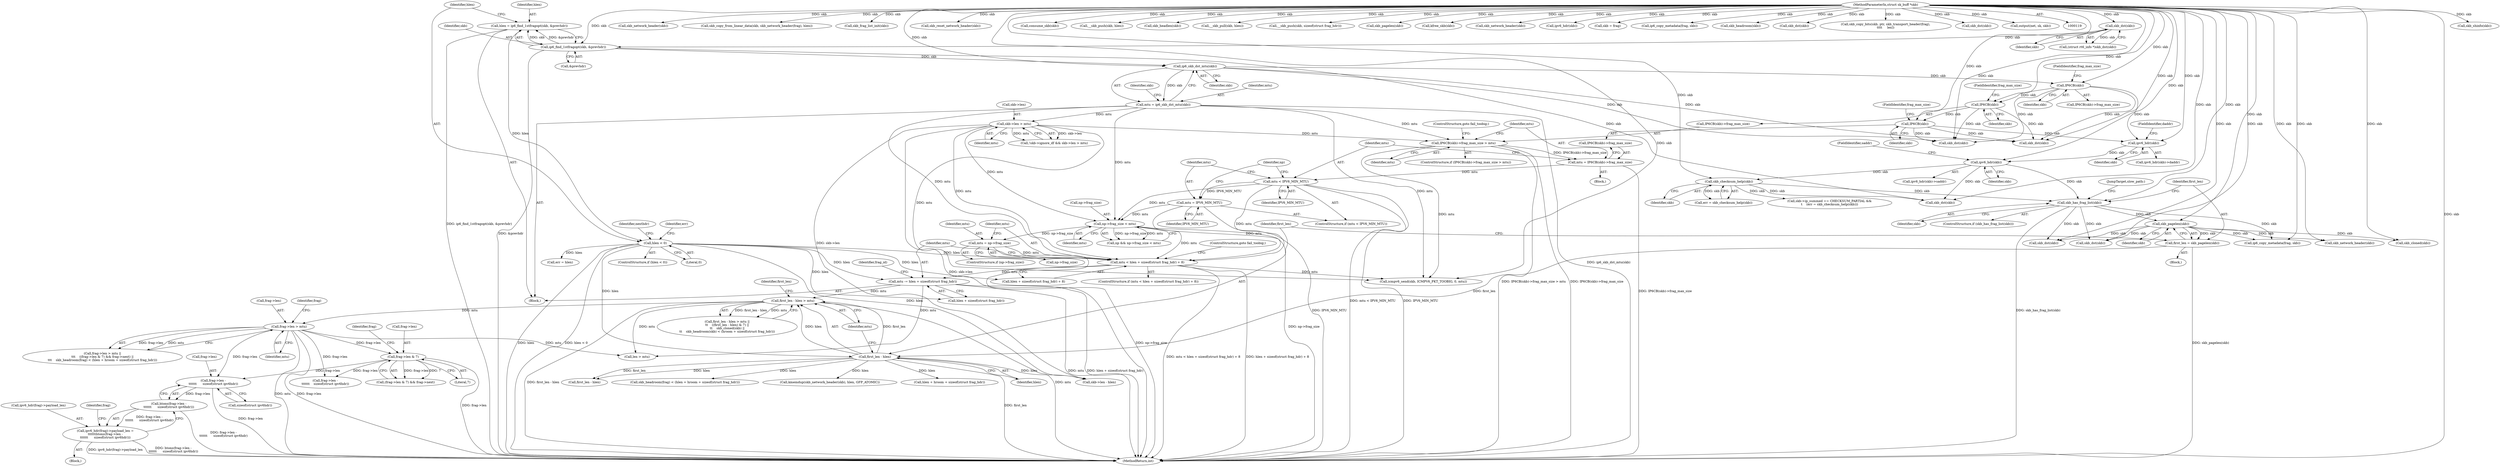 digraph "0_linux_2423496af35d94a87156b063ea5cedffc10a70a1_0@API" {
"1000587" [label="(Call,frag->len -\n\t\t\t\t\t\t      sizeof(struct ipv6hdr))"];
"1000346" [label="(Call,frag->len & 7)"];
"1000339" [label="(Call,frag->len > mtu)"];
"1000314" [label="(Call,first_len - hlen > mtu)"];
"1000315" [label="(Call,first_len - hlen)"];
"1000307" [label="(Call,first_len = skb_pagelen(skb))"];
"1000309" [label="(Call,skb_pagelen(skb))"];
"1000303" [label="(Call,skb_has_frag_list(skb))"];
"1000291" [label="(Call,skb_checksum_help(skb))"];
"1000279" [label="(Call,ipv6_hdr(skb))"];
"1000274" [label="(Call,ipv6_hdr(skb))"];
"1000224" [label="(Call,IP6CB(skb))"];
"1000216" [label="(Call,IP6CB(skb))"];
"1000209" [label="(Call,IP6CB(skb))"];
"1000192" [label="(Call,ip6_skb_dst_mtu(skb))"];
"1000173" [label="(Call,ip6_find_1stfragopt(skb, &prevhdr))"];
"1000131" [label="(Call,skb_dst(skb))"];
"1000122" [label="(MethodParameterIn,struct sk_buff *skb)"];
"1000178" [label="(Call,hlen < 0)"];
"1000171" [label="(Call,hlen = ip6_find_1stfragopt(skb, &prevhdr))"];
"1000262" [label="(Call,mtu -= hlen + sizeof(struct frag_hdr))"];
"1000253" [label="(Call,mtu < hlen + sizeof(struct frag_hdr) + 8)"];
"1000247" [label="(Call,mtu = np->frag_size)"];
"1000237" [label="(Call,np->frag_size < mtu)"];
"1000228" [label="(Call,mtu < IPV6_MIN_MTU)"];
"1000221" [label="(Call,mtu = IP6CB(skb)->frag_max_size)"];
"1000214" [label="(Call,IP6CB(skb)->frag_max_size > mtu)"];
"1000190" [label="(Call,mtu = ip6_skb_dst_mtu(skb))"];
"1000201" [label="(Call,skb->len > mtu)"];
"1000231" [label="(Call,mtu = IPV6_MIN_MTU)"];
"1000586" [label="(Call,htons(frag->len -\n\t\t\t\t\t\t      sizeof(struct ipv6hdr)))"];
"1000581" [label="(Call,ipv6_hdr(frag)->payload_len =\n\t\t\t\t\t\thtons(frag->len -\n\t\t\t\t\t\t      sizeof(struct ipv6hdr)))"];
"1000227" [label="(ControlStructure,if (mtu < IPV6_MIN_MTU))"];
"1000307" [label="(Call,first_len = skb_pagelen(skb))"];
"1000171" [label="(Call,hlen = ip6_find_1stfragopt(skb, &prevhdr))"];
"1000588" [label="(Call,frag->len)"];
"1000193" [label="(Identifier,skb)"];
"1000202" [label="(Call,skb->len)"];
"1000129" [label="(Call,(struct rt6_info *)skb_dst(skb))"];
"1000689" [label="(JumpTarget,slow_path:)"];
"1000233" [label="(Identifier,IPV6_MIN_MTU)"];
"1000302" [label="(ControlStructure,if (skb_has_frag_list(skb)))"];
"1000254" [label="(Identifier,mtu)"];
"1000269" [label="(Identifier,frag_id)"];
"1000243" [label="(ControlStructure,if (np->frag_size))"];
"1000210" [label="(Identifier,skb)"];
"1000932" [label="(Call,icmpv6_send(skb, ICMPV6_PKT_TOOBIG, 0, mtu))"];
"1000223" [label="(Call,IP6CB(skb)->frag_max_size)"];
"1000218" [label="(FieldIdentifier,frag_max_size)"];
"1000212" [label="(Block,)"];
"1000431" [label="(Call,skb_shinfo(skb))"];
"1000262" [label="(Call,mtu -= hlen + sizeof(struct frag_hdr))"];
"1000255" [label="(Call,hlen + sizeof(struct frag_hdr) + 8)"];
"1000820" [label="(Call,skb_network_header(skb))"];
"1000221" [label="(Call,mtu = IP6CB(skb)->frag_max_size)"];
"1000187" [label="(Identifier,nexthdr)"];
"1000338" [label="(Call,frag->len > mtu ||\n\t\t\t    ((frag->len & 7) && frag->next) ||\n\t\t\t    skb_headroom(frag) < (hlen + hroom + sizeof(struct frag_hdr)))"];
"1000183" [label="(Identifier,err)"];
"1000352" [label="(Identifier,frag)"];
"1000807" [label="(Call,skb_copy_from_linear_data(skb, skb_network_header(frag), hlen))"];
"1000354" [label="(Call,skb_headroom(frag) < (hlen + hroom + sizeof(struct frag_hdr)))"];
"1000326" [label="(Call,skb_cloned(skb))"];
"1000346" [label="(Call,frag->len & 7)"];
"1000225" [label="(Identifier,skb)"];
"1000434" [label="(Call,skb_frag_list_init(skb))"];
"1000314" [label="(Call,first_len - hlen > mtu)"];
"1000321" [label="(Call,first_len - hlen)"];
"1000172" [label="(Identifier,hlen)"];
"1000348" [label="(Identifier,frag)"];
"1000215" [label="(Call,IP6CB(skb)->frag_max_size)"];
"1000409" [label="(Call,skb_network_header(skb))"];
"1000281" [label="(FieldIdentifier,saddr)"];
"1000217" [label="(Identifier,skb)"];
"1000274" [label="(Call,ipv6_hdr(skb))"];
"1000174" [label="(Identifier,skb)"];
"1000248" [label="(Identifier,mtu)"];
"1000124" [label="(Block,)"];
"1000318" [label="(Identifier,mtu)"];
"1000261" [label="(ControlStructure,goto fail_toobig;)"];
"1000214" [label="(Call,IP6CB(skb)->frag_max_size > mtu)"];
"1000273" [label="(Call,ipv6_hdr(skb)->daddr)"];
"1000903" [label="(Call,skb_dst(skb))"];
"1000450" [label="(Call,skb_reset_network_header(skb))"];
"1000213" [label="(ControlStructure,if (IP6CB(skb)->frag_max_size > mtu))"];
"1000122" [label="(MethodParameterIn,struct sk_buff *skb)"];
"1000224" [label="(Call,IP6CB(skb))"];
"1000241" [label="(Identifier,mtu)"];
"1000408" [label="(Call,kmemdup(skb_network_header(skb), hlen, GFP_ATOMIC))"];
"1000175" [label="(Call,&prevhdr)"];
"1000178" [label="(Call,hlen < 0)"];
"1000929" [label="(Call,skb_dst(skb))"];
"1000304" [label="(Identifier,skb)"];
"1000762" [label="(Call,ip6_copy_metadata(frag, skb))"];
"1000292" [label="(Identifier,skb)"];
"1000754" [label="(Call,skb_dst(skb))"];
"1000275" [label="(Identifier,skb)"];
"1000228" [label="(Call,mtu < IPV6_MIN_MTU)"];
"1000581" [label="(Call,ipv6_hdr(frag)->payload_len =\n\t\t\t\t\t\thtons(frag->len -\n\t\t\t\t\t\t      sizeof(struct ipv6hdr)))"];
"1000173" [label="(Call,ip6_find_1stfragopt(skb, &prevhdr))"];
"1000719" [label="(Call,len > mtu)"];
"1000222" [label="(Identifier,mtu)"];
"1000945" [label="(Call,skb_dst(skb))"];
"1000357" [label="(Call,hlen + hroom + sizeof(struct frag_hdr))"];
"1000322" [label="(Identifier,first_len)"];
"1000315" [label="(Call,first_len - hlen)"];
"1000236" [label="(Identifier,np)"];
"1000280" [label="(Identifier,skb)"];
"1000235" [label="(Call,np && np->frag_size < mtu)"];
"1000196" [label="(Call,!skb->ignore_df && skb->len > mtu)"];
"1000514" [label="(Block,)"];
"1000906" [label="(Call,consume_skb(skb))"];
"1000309" [label="(Call,skb_pagelen(skb))"];
"1000587" [label="(Call,frag->len -\n\t\t\t\t\t\t      sizeof(struct ipv6hdr))"];
"1000447" [label="(Call,__skb_push(skb, hlen))"];
"1000347" [label="(Call,frag->len)"];
"1000488" [label="(Call,skb_headlen(skb))"];
"1000594" [label="(Identifier,frag)"];
"1000436" [label="(Call,__skb_pull(skb, hlen))"];
"1000316" [label="(Identifier,first_len)"];
"1000283" [label="(Call,skb->ip_summed == CHECKSUM_PARTIAL &&\n\t    (err = skb_checksum_help(skb)))"];
"1000252" [label="(ControlStructure,if (mtu < hlen + sizeof(struct frag_hdr) + 8))"];
"1000305" [label="(Block,)"];
"1000289" [label="(Call,err = skb_checksum_help(skb))"];
"1000339" [label="(Call,frag->len > mtu)"];
"1000952" [label="(MethodReturn,int)"];
"1000303" [label="(Call,skb_has_frag_list(skb))"];
"1000219" [label="(Identifier,mtu)"];
"1000443" [label="(Call,__skb_push(skb, sizeof(struct frag_hdr)))"];
"1000229" [label="(Identifier,mtu)"];
"1000340" [label="(Call,frag->len)"];
"1000192" [label="(Call,ip6_skb_dst_mtu(skb))"];
"1000177" [label="(ControlStructure,if (hlen < 0))"];
"1000231" [label="(Call,mtu = IPV6_MIN_MTU)"];
"1000480" [label="(Call,skb_pagelen(skb))"];
"1000182" [label="(Call,err = hlen)"];
"1000948" [label="(Call,kfree_skb(skb))"];
"1000343" [label="(Identifier,mtu)"];
"1000131" [label="(Call,skb_dst(skb))"];
"1000453" [label="(Call,skb_network_header(skb))"];
"1000497" [label="(Call,ipv6_hdr(skb))"];
"1000132" [label="(Identifier,skb)"];
"1000619" [label="(Call,skb = frag)"];
"1000249" [label="(Call,np->frag_size)"];
"1000586" [label="(Call,htons(frag->len -\n\t\t\t\t\t\t      sizeof(struct ipv6hdr)))"];
"1000278" [label="(Call,ipv6_hdr(skb)->saddr)"];
"1000582" [label="(Call,ipv6_hdr(frag)->payload_len)"];
"1000179" [label="(Identifier,hlen)"];
"1000279" [label="(Call,ipv6_hdr(skb))"];
"1000593" [label="(Call,ip6_copy_metadata(frag, skb))"];
"1000226" [label="(FieldIdentifier,frag_max_size)"];
"1000209" [label="(Call,IP6CB(skb))"];
"1000237" [label="(Call,np->frag_size < mtu)"];
"1000205" [label="(Identifier,mtu)"];
"1000238" [label="(Call,np->frag_size)"];
"1000308" [label="(Identifier,first_len)"];
"1000591" [label="(Call,sizeof(struct ipv6hdr))"];
"1000211" [label="(FieldIdentifier,frag_max_size)"];
"1000201" [label="(Call,skb->len > mtu)"];
"1000253" [label="(Call,mtu < hlen + sizeof(struct frag_hdr) + 8)"];
"1000291" [label="(Call,skb_checksum_help(skb))"];
"1000317" [label="(Identifier,hlen)"];
"1000208" [label="(Call,IP6CB(skb)->frag_max_size)"];
"1000329" [label="(Call,skb_headroom(skb))"];
"1000180" [label="(Literal,0)"];
"1000276" [label="(FieldIdentifier,daddr)"];
"1000232" [label="(Identifier,mtu)"];
"1000897" [label="(Call,skb_dst(skb))"];
"1000873" [label="(Call,frag->len -\n\t\t\t\t\t\t    sizeof(struct ipv6hdr))"];
"1000216" [label="(Call,IP6CB(skb))"];
"1000264" [label="(Call,hlen + sizeof(struct frag_hdr))"];
"1000313" [label="(Call,first_len - hlen > mtu ||\n\t\t    ((first_len - hlen) & 7) ||\n\t\t    skb_cloned(skb) ||\n\t\t    skb_headroom(skb) < (hroom + sizeof(struct frag_hdr)))"];
"1000917" [label="(Call,skb_dst(skb))"];
"1000190" [label="(Call,mtu = ip6_skb_dst_mtu(skb))"];
"1000310" [label="(Identifier,skb)"];
"1000191" [label="(Identifier,mtu)"];
"1000350" [label="(Literal,7)"];
"1000247" [label="(Call,mtu = np->frag_size)"];
"1000345" [label="(Call,(frag->len & 7) && frag->next)"];
"1000692" [label="(Call,skb->len - hlen)"];
"1000263" [label="(Identifier,mtu)"];
"1000220" [label="(ControlStructure,goto fail_toobig;)"];
"1000199" [label="(Identifier,skb)"];
"1000842" [label="(Call,skb_copy_bits(skb, ptr, skb_transport_header(frag),\n\t\t\t\t     len))"];
"1000230" [label="(Identifier,IPV6_MIN_MTU)"];
"1000420" [label="(Call,skb_dst(skb))"];
"1000598" [label="(Call,output(net, sk, skb))"];
"1000587" -> "1000586"  [label="AST: "];
"1000587" -> "1000591"  [label="CFG: "];
"1000588" -> "1000587"  [label="AST: "];
"1000591" -> "1000587"  [label="AST: "];
"1000586" -> "1000587"  [label="CFG: "];
"1000587" -> "1000952"  [label="DDG: frag->len"];
"1000587" -> "1000586"  [label="DDG: frag->len"];
"1000346" -> "1000587"  [label="DDG: frag->len"];
"1000339" -> "1000587"  [label="DDG: frag->len"];
"1000346" -> "1000345"  [label="AST: "];
"1000346" -> "1000350"  [label="CFG: "];
"1000347" -> "1000346"  [label="AST: "];
"1000350" -> "1000346"  [label="AST: "];
"1000352" -> "1000346"  [label="CFG: "];
"1000345" -> "1000346"  [label="CFG: "];
"1000346" -> "1000952"  [label="DDG: frag->len"];
"1000346" -> "1000345"  [label="DDG: frag->len"];
"1000346" -> "1000345"  [label="DDG: 7"];
"1000339" -> "1000346"  [label="DDG: frag->len"];
"1000346" -> "1000873"  [label="DDG: frag->len"];
"1000339" -> "1000338"  [label="AST: "];
"1000339" -> "1000343"  [label="CFG: "];
"1000340" -> "1000339"  [label="AST: "];
"1000343" -> "1000339"  [label="AST: "];
"1000348" -> "1000339"  [label="CFG: "];
"1000338" -> "1000339"  [label="CFG: "];
"1000339" -> "1000952"  [label="DDG: mtu"];
"1000339" -> "1000952"  [label="DDG: frag->len"];
"1000339" -> "1000338"  [label="DDG: frag->len"];
"1000339" -> "1000338"  [label="DDG: mtu"];
"1000314" -> "1000339"  [label="DDG: mtu"];
"1000339" -> "1000719"  [label="DDG: mtu"];
"1000339" -> "1000873"  [label="DDG: frag->len"];
"1000314" -> "1000313"  [label="AST: "];
"1000314" -> "1000318"  [label="CFG: "];
"1000315" -> "1000314"  [label="AST: "];
"1000318" -> "1000314"  [label="AST: "];
"1000322" -> "1000314"  [label="CFG: "];
"1000313" -> "1000314"  [label="CFG: "];
"1000314" -> "1000952"  [label="DDG: first_len - hlen"];
"1000314" -> "1000952"  [label="DDG: mtu"];
"1000314" -> "1000313"  [label="DDG: first_len - hlen"];
"1000314" -> "1000313"  [label="DDG: mtu"];
"1000315" -> "1000314"  [label="DDG: first_len"];
"1000315" -> "1000314"  [label="DDG: hlen"];
"1000262" -> "1000314"  [label="DDG: mtu"];
"1000314" -> "1000719"  [label="DDG: mtu"];
"1000315" -> "1000317"  [label="CFG: "];
"1000316" -> "1000315"  [label="AST: "];
"1000317" -> "1000315"  [label="AST: "];
"1000318" -> "1000315"  [label="CFG: "];
"1000315" -> "1000952"  [label="DDG: first_len"];
"1000307" -> "1000315"  [label="DDG: first_len"];
"1000178" -> "1000315"  [label="DDG: hlen"];
"1000315" -> "1000321"  [label="DDG: first_len"];
"1000315" -> "1000321"  [label="DDG: hlen"];
"1000315" -> "1000354"  [label="DDG: hlen"];
"1000315" -> "1000357"  [label="DDG: hlen"];
"1000315" -> "1000408"  [label="DDG: hlen"];
"1000315" -> "1000692"  [label="DDG: hlen"];
"1000307" -> "1000305"  [label="AST: "];
"1000307" -> "1000309"  [label="CFG: "];
"1000308" -> "1000307"  [label="AST: "];
"1000309" -> "1000307"  [label="AST: "];
"1000316" -> "1000307"  [label="CFG: "];
"1000307" -> "1000952"  [label="DDG: skb_pagelen(skb)"];
"1000309" -> "1000307"  [label="DDG: skb"];
"1000309" -> "1000310"  [label="CFG: "];
"1000310" -> "1000309"  [label="AST: "];
"1000303" -> "1000309"  [label="DDG: skb"];
"1000122" -> "1000309"  [label="DDG: skb"];
"1000309" -> "1000326"  [label="DDG: skb"];
"1000309" -> "1000409"  [label="DDG: skb"];
"1000309" -> "1000754"  [label="DDG: skb"];
"1000309" -> "1000762"  [label="DDG: skb"];
"1000309" -> "1000903"  [label="DDG: skb"];
"1000303" -> "1000302"  [label="AST: "];
"1000303" -> "1000304"  [label="CFG: "];
"1000304" -> "1000303"  [label="AST: "];
"1000308" -> "1000303"  [label="CFG: "];
"1000689" -> "1000303"  [label="CFG: "];
"1000303" -> "1000952"  [label="DDG: skb_has_frag_list(skb)"];
"1000291" -> "1000303"  [label="DDG: skb"];
"1000279" -> "1000303"  [label="DDG: skb"];
"1000122" -> "1000303"  [label="DDG: skb"];
"1000303" -> "1000754"  [label="DDG: skb"];
"1000303" -> "1000762"  [label="DDG: skb"];
"1000303" -> "1000903"  [label="DDG: skb"];
"1000291" -> "1000289"  [label="AST: "];
"1000291" -> "1000292"  [label="CFG: "];
"1000292" -> "1000291"  [label="AST: "];
"1000289" -> "1000291"  [label="CFG: "];
"1000291" -> "1000283"  [label="DDG: skb"];
"1000291" -> "1000289"  [label="DDG: skb"];
"1000279" -> "1000291"  [label="DDG: skb"];
"1000122" -> "1000291"  [label="DDG: skb"];
"1000291" -> "1000945"  [label="DDG: skb"];
"1000279" -> "1000278"  [label="AST: "];
"1000279" -> "1000280"  [label="CFG: "];
"1000280" -> "1000279"  [label="AST: "];
"1000281" -> "1000279"  [label="CFG: "];
"1000274" -> "1000279"  [label="DDG: skb"];
"1000122" -> "1000279"  [label="DDG: skb"];
"1000279" -> "1000945"  [label="DDG: skb"];
"1000274" -> "1000273"  [label="AST: "];
"1000274" -> "1000275"  [label="CFG: "];
"1000275" -> "1000274"  [label="AST: "];
"1000276" -> "1000274"  [label="CFG: "];
"1000224" -> "1000274"  [label="DDG: skb"];
"1000209" -> "1000274"  [label="DDG: skb"];
"1000122" -> "1000274"  [label="DDG: skb"];
"1000224" -> "1000223"  [label="AST: "];
"1000224" -> "1000225"  [label="CFG: "];
"1000225" -> "1000224"  [label="AST: "];
"1000226" -> "1000224"  [label="CFG: "];
"1000216" -> "1000224"  [label="DDG: skb"];
"1000122" -> "1000224"  [label="DDG: skb"];
"1000224" -> "1000917"  [label="DDG: skb"];
"1000224" -> "1000929"  [label="DDG: skb"];
"1000216" -> "1000215"  [label="AST: "];
"1000216" -> "1000217"  [label="CFG: "];
"1000217" -> "1000216"  [label="AST: "];
"1000218" -> "1000216"  [label="CFG: "];
"1000209" -> "1000216"  [label="DDG: skb"];
"1000122" -> "1000216"  [label="DDG: skb"];
"1000216" -> "1000917"  [label="DDG: skb"];
"1000216" -> "1000929"  [label="DDG: skb"];
"1000209" -> "1000208"  [label="AST: "];
"1000209" -> "1000210"  [label="CFG: "];
"1000210" -> "1000209"  [label="AST: "];
"1000211" -> "1000209"  [label="CFG: "];
"1000192" -> "1000209"  [label="DDG: skb"];
"1000122" -> "1000209"  [label="DDG: skb"];
"1000209" -> "1000917"  [label="DDG: skb"];
"1000209" -> "1000929"  [label="DDG: skb"];
"1000192" -> "1000190"  [label="AST: "];
"1000192" -> "1000193"  [label="CFG: "];
"1000193" -> "1000192"  [label="AST: "];
"1000190" -> "1000192"  [label="CFG: "];
"1000192" -> "1000190"  [label="DDG: skb"];
"1000173" -> "1000192"  [label="DDG: skb"];
"1000122" -> "1000192"  [label="DDG: skb"];
"1000192" -> "1000917"  [label="DDG: skb"];
"1000192" -> "1000929"  [label="DDG: skb"];
"1000173" -> "1000171"  [label="AST: "];
"1000173" -> "1000175"  [label="CFG: "];
"1000174" -> "1000173"  [label="AST: "];
"1000175" -> "1000173"  [label="AST: "];
"1000171" -> "1000173"  [label="CFG: "];
"1000173" -> "1000952"  [label="DDG: &prevhdr"];
"1000173" -> "1000171"  [label="DDG: skb"];
"1000173" -> "1000171"  [label="DDG: &prevhdr"];
"1000131" -> "1000173"  [label="DDG: skb"];
"1000122" -> "1000173"  [label="DDG: skb"];
"1000173" -> "1000945"  [label="DDG: skb"];
"1000131" -> "1000129"  [label="AST: "];
"1000131" -> "1000132"  [label="CFG: "];
"1000132" -> "1000131"  [label="AST: "];
"1000129" -> "1000131"  [label="CFG: "];
"1000131" -> "1000129"  [label="DDG: skb"];
"1000122" -> "1000131"  [label="DDG: skb"];
"1000122" -> "1000119"  [label="AST: "];
"1000122" -> "1000952"  [label="DDG: skb"];
"1000122" -> "1000326"  [label="DDG: skb"];
"1000122" -> "1000329"  [label="DDG: skb"];
"1000122" -> "1000409"  [label="DDG: skb"];
"1000122" -> "1000420"  [label="DDG: skb"];
"1000122" -> "1000431"  [label="DDG: skb"];
"1000122" -> "1000434"  [label="DDG: skb"];
"1000122" -> "1000436"  [label="DDG: skb"];
"1000122" -> "1000443"  [label="DDG: skb"];
"1000122" -> "1000447"  [label="DDG: skb"];
"1000122" -> "1000450"  [label="DDG: skb"];
"1000122" -> "1000453"  [label="DDG: skb"];
"1000122" -> "1000480"  [label="DDG: skb"];
"1000122" -> "1000488"  [label="DDG: skb"];
"1000122" -> "1000497"  [label="DDG: skb"];
"1000122" -> "1000593"  [label="DDG: skb"];
"1000122" -> "1000598"  [label="DDG: skb"];
"1000122" -> "1000619"  [label="DDG: skb"];
"1000122" -> "1000754"  [label="DDG: skb"];
"1000122" -> "1000762"  [label="DDG: skb"];
"1000122" -> "1000807"  [label="DDG: skb"];
"1000122" -> "1000820"  [label="DDG: skb"];
"1000122" -> "1000842"  [label="DDG: skb"];
"1000122" -> "1000897"  [label="DDG: skb"];
"1000122" -> "1000903"  [label="DDG: skb"];
"1000122" -> "1000906"  [label="DDG: skb"];
"1000122" -> "1000917"  [label="DDG: skb"];
"1000122" -> "1000929"  [label="DDG: skb"];
"1000122" -> "1000932"  [label="DDG: skb"];
"1000122" -> "1000945"  [label="DDG: skb"];
"1000122" -> "1000948"  [label="DDG: skb"];
"1000178" -> "1000177"  [label="AST: "];
"1000178" -> "1000180"  [label="CFG: "];
"1000179" -> "1000178"  [label="AST: "];
"1000180" -> "1000178"  [label="AST: "];
"1000183" -> "1000178"  [label="CFG: "];
"1000187" -> "1000178"  [label="CFG: "];
"1000178" -> "1000952"  [label="DDG: hlen < 0"];
"1000178" -> "1000952"  [label="DDG: hlen"];
"1000171" -> "1000178"  [label="DDG: hlen"];
"1000178" -> "1000182"  [label="DDG: hlen"];
"1000178" -> "1000253"  [label="DDG: hlen"];
"1000178" -> "1000255"  [label="DDG: hlen"];
"1000178" -> "1000262"  [label="DDG: hlen"];
"1000178" -> "1000264"  [label="DDG: hlen"];
"1000178" -> "1000692"  [label="DDG: hlen"];
"1000171" -> "1000124"  [label="AST: "];
"1000172" -> "1000171"  [label="AST: "];
"1000179" -> "1000171"  [label="CFG: "];
"1000171" -> "1000952"  [label="DDG: ip6_find_1stfragopt(skb, &prevhdr)"];
"1000262" -> "1000124"  [label="AST: "];
"1000262" -> "1000264"  [label="CFG: "];
"1000263" -> "1000262"  [label="AST: "];
"1000264" -> "1000262"  [label="AST: "];
"1000269" -> "1000262"  [label="CFG: "];
"1000262" -> "1000952"  [label="DDG: hlen + sizeof(struct frag_hdr)"];
"1000262" -> "1000952"  [label="DDG: mtu"];
"1000253" -> "1000262"  [label="DDG: mtu"];
"1000262" -> "1000719"  [label="DDG: mtu"];
"1000253" -> "1000252"  [label="AST: "];
"1000253" -> "1000255"  [label="CFG: "];
"1000254" -> "1000253"  [label="AST: "];
"1000255" -> "1000253"  [label="AST: "];
"1000261" -> "1000253"  [label="CFG: "];
"1000263" -> "1000253"  [label="CFG: "];
"1000253" -> "1000952"  [label="DDG: mtu < hlen + sizeof(struct frag_hdr) + 8"];
"1000253" -> "1000952"  [label="DDG: hlen + sizeof(struct frag_hdr) + 8"];
"1000247" -> "1000253"  [label="DDG: mtu"];
"1000228" -> "1000253"  [label="DDG: mtu"];
"1000190" -> "1000253"  [label="DDG: mtu"];
"1000231" -> "1000253"  [label="DDG: mtu"];
"1000201" -> "1000253"  [label="DDG: mtu"];
"1000237" -> "1000253"  [label="DDG: mtu"];
"1000253" -> "1000932"  [label="DDG: mtu"];
"1000247" -> "1000243"  [label="AST: "];
"1000247" -> "1000249"  [label="CFG: "];
"1000248" -> "1000247"  [label="AST: "];
"1000249" -> "1000247"  [label="AST: "];
"1000254" -> "1000247"  [label="CFG: "];
"1000247" -> "1000952"  [label="DDG: np->frag_size"];
"1000237" -> "1000247"  [label="DDG: np->frag_size"];
"1000237" -> "1000235"  [label="AST: "];
"1000237" -> "1000241"  [label="CFG: "];
"1000238" -> "1000237"  [label="AST: "];
"1000241" -> "1000237"  [label="AST: "];
"1000235" -> "1000237"  [label="CFG: "];
"1000237" -> "1000952"  [label="DDG: np->frag_size"];
"1000237" -> "1000235"  [label="DDG: np->frag_size"];
"1000237" -> "1000235"  [label="DDG: mtu"];
"1000228" -> "1000237"  [label="DDG: mtu"];
"1000190" -> "1000237"  [label="DDG: mtu"];
"1000231" -> "1000237"  [label="DDG: mtu"];
"1000201" -> "1000237"  [label="DDG: mtu"];
"1000228" -> "1000227"  [label="AST: "];
"1000228" -> "1000230"  [label="CFG: "];
"1000229" -> "1000228"  [label="AST: "];
"1000230" -> "1000228"  [label="AST: "];
"1000232" -> "1000228"  [label="CFG: "];
"1000236" -> "1000228"  [label="CFG: "];
"1000228" -> "1000952"  [label="DDG: mtu < IPV6_MIN_MTU"];
"1000228" -> "1000952"  [label="DDG: IPV6_MIN_MTU"];
"1000221" -> "1000228"  [label="DDG: mtu"];
"1000228" -> "1000231"  [label="DDG: IPV6_MIN_MTU"];
"1000221" -> "1000212"  [label="AST: "];
"1000221" -> "1000223"  [label="CFG: "];
"1000222" -> "1000221"  [label="AST: "];
"1000223" -> "1000221"  [label="AST: "];
"1000229" -> "1000221"  [label="CFG: "];
"1000221" -> "1000952"  [label="DDG: IP6CB(skb)->frag_max_size"];
"1000214" -> "1000221"  [label="DDG: IP6CB(skb)->frag_max_size"];
"1000214" -> "1000213"  [label="AST: "];
"1000214" -> "1000219"  [label="CFG: "];
"1000215" -> "1000214"  [label="AST: "];
"1000219" -> "1000214"  [label="AST: "];
"1000220" -> "1000214"  [label="CFG: "];
"1000222" -> "1000214"  [label="CFG: "];
"1000214" -> "1000952"  [label="DDG: IP6CB(skb)->frag_max_size > mtu"];
"1000214" -> "1000952"  [label="DDG: IP6CB(skb)->frag_max_size"];
"1000190" -> "1000214"  [label="DDG: mtu"];
"1000201" -> "1000214"  [label="DDG: mtu"];
"1000214" -> "1000932"  [label="DDG: mtu"];
"1000190" -> "1000124"  [label="AST: "];
"1000191" -> "1000190"  [label="AST: "];
"1000199" -> "1000190"  [label="CFG: "];
"1000190" -> "1000952"  [label="DDG: ip6_skb_dst_mtu(skb)"];
"1000190" -> "1000201"  [label="DDG: mtu"];
"1000190" -> "1000932"  [label="DDG: mtu"];
"1000201" -> "1000196"  [label="AST: "];
"1000201" -> "1000205"  [label="CFG: "];
"1000202" -> "1000201"  [label="AST: "];
"1000205" -> "1000201"  [label="AST: "];
"1000196" -> "1000201"  [label="CFG: "];
"1000201" -> "1000952"  [label="DDG: skb->len"];
"1000201" -> "1000196"  [label="DDG: skb->len"];
"1000201" -> "1000196"  [label="DDG: mtu"];
"1000201" -> "1000692"  [label="DDG: skb->len"];
"1000201" -> "1000932"  [label="DDG: mtu"];
"1000231" -> "1000227"  [label="AST: "];
"1000231" -> "1000233"  [label="CFG: "];
"1000232" -> "1000231"  [label="AST: "];
"1000233" -> "1000231"  [label="AST: "];
"1000236" -> "1000231"  [label="CFG: "];
"1000231" -> "1000952"  [label="DDG: IPV6_MIN_MTU"];
"1000586" -> "1000581"  [label="AST: "];
"1000581" -> "1000586"  [label="CFG: "];
"1000586" -> "1000952"  [label="DDG: frag->len -\n\t\t\t\t\t\t      sizeof(struct ipv6hdr)"];
"1000586" -> "1000581"  [label="DDG: frag->len -\n\t\t\t\t\t\t      sizeof(struct ipv6hdr)"];
"1000581" -> "1000514"  [label="AST: "];
"1000582" -> "1000581"  [label="AST: "];
"1000594" -> "1000581"  [label="CFG: "];
"1000581" -> "1000952"  [label="DDG: htons(frag->len -\n\t\t\t\t\t\t      sizeof(struct ipv6hdr))"];
"1000581" -> "1000952"  [label="DDG: ipv6_hdr(frag)->payload_len"];
}
